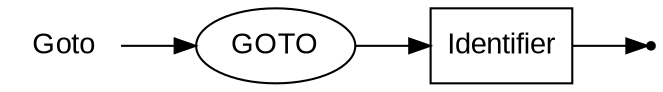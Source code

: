 digraph GOTO {
  rankdir=LR;
  node [fontname="Arial"];
  start [label="Goto" shape=plaintext];
  end [label="" shape=point];
  A [label="GOTO" shape=oval];
  B [label="Identifier" shape=box];
  start -> A;
  A -> B;
  B -> end;
}